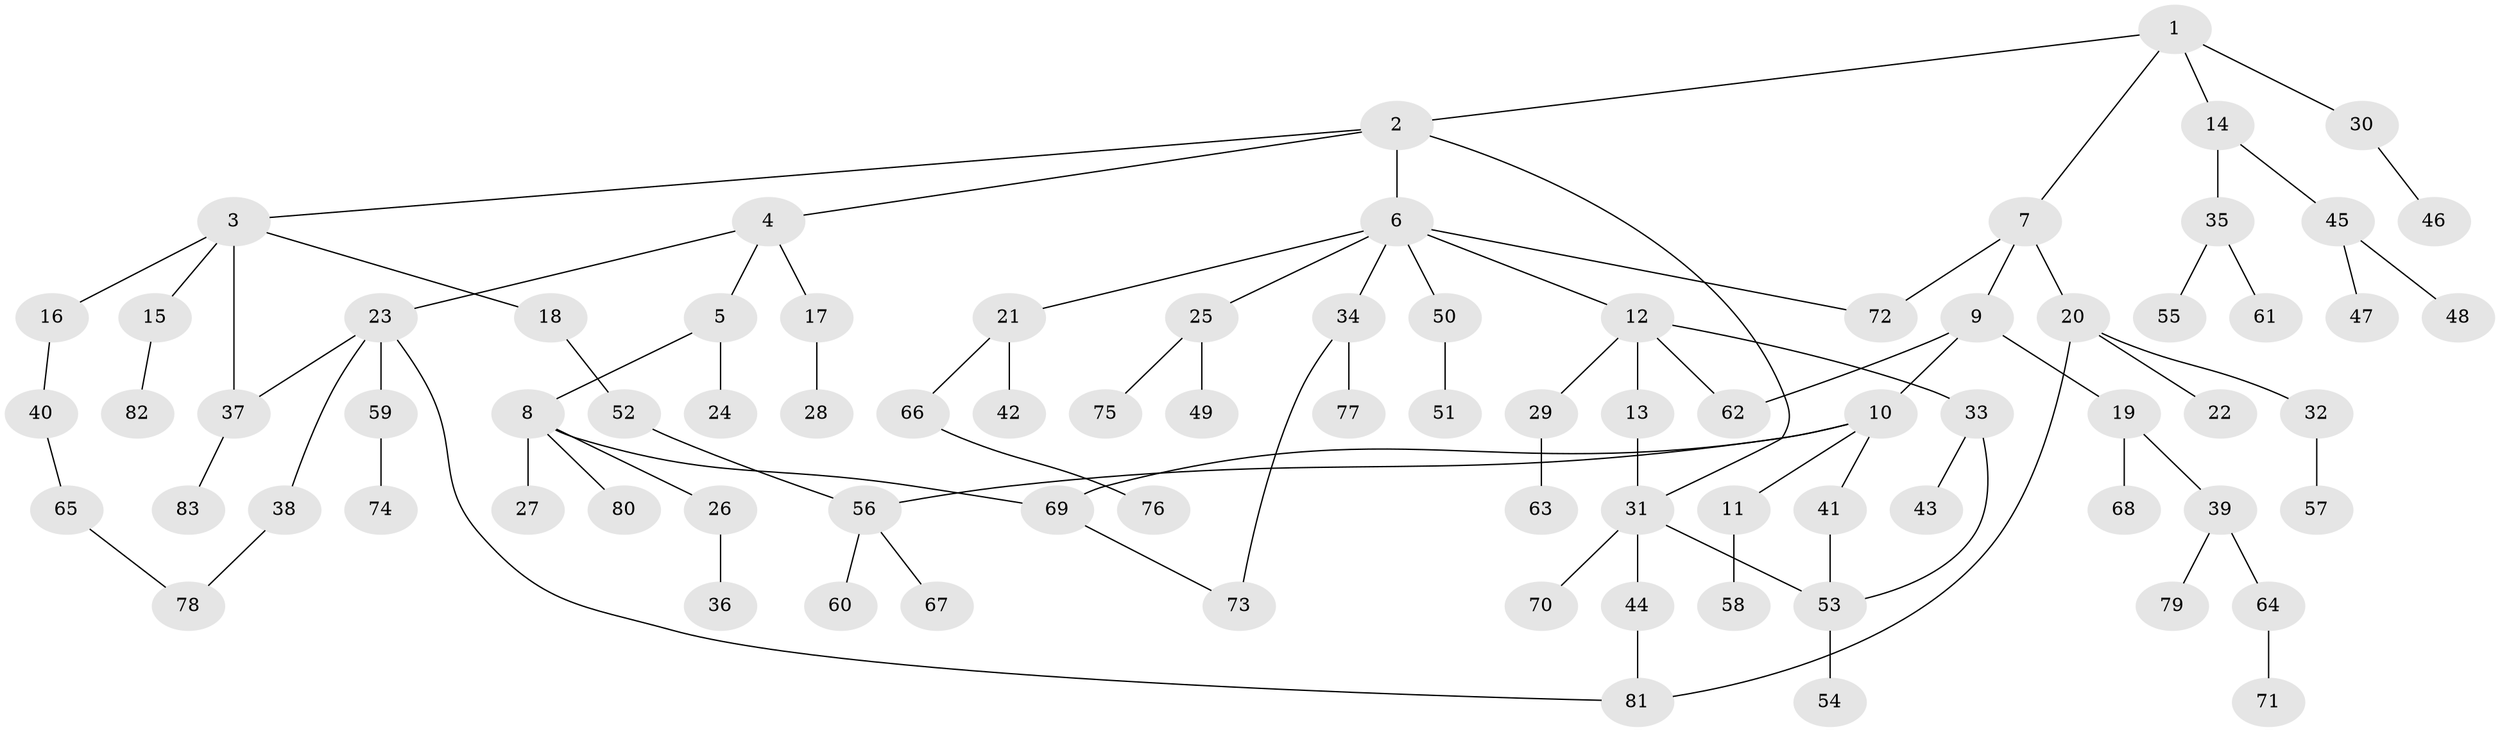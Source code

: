// Generated by graph-tools (version 1.1) at 2025/34/03/09/25 02:34:33]
// undirected, 83 vertices, 94 edges
graph export_dot {
graph [start="1"]
  node [color=gray90,style=filled];
  1;
  2;
  3;
  4;
  5;
  6;
  7;
  8;
  9;
  10;
  11;
  12;
  13;
  14;
  15;
  16;
  17;
  18;
  19;
  20;
  21;
  22;
  23;
  24;
  25;
  26;
  27;
  28;
  29;
  30;
  31;
  32;
  33;
  34;
  35;
  36;
  37;
  38;
  39;
  40;
  41;
  42;
  43;
  44;
  45;
  46;
  47;
  48;
  49;
  50;
  51;
  52;
  53;
  54;
  55;
  56;
  57;
  58;
  59;
  60;
  61;
  62;
  63;
  64;
  65;
  66;
  67;
  68;
  69;
  70;
  71;
  72;
  73;
  74;
  75;
  76;
  77;
  78;
  79;
  80;
  81;
  82;
  83;
  1 -- 2;
  1 -- 7;
  1 -- 14;
  1 -- 30;
  2 -- 3;
  2 -- 4;
  2 -- 6;
  2 -- 31;
  3 -- 15;
  3 -- 16;
  3 -- 18;
  3 -- 37;
  4 -- 5;
  4 -- 17;
  4 -- 23;
  5 -- 8;
  5 -- 24;
  6 -- 12;
  6 -- 21;
  6 -- 25;
  6 -- 34;
  6 -- 50;
  6 -- 72;
  7 -- 9;
  7 -- 20;
  7 -- 72;
  8 -- 26;
  8 -- 27;
  8 -- 80;
  8 -- 69;
  9 -- 10;
  9 -- 19;
  9 -- 62;
  10 -- 11;
  10 -- 41;
  10 -- 69;
  10 -- 56;
  11 -- 58;
  12 -- 13;
  12 -- 29;
  12 -- 33;
  12 -- 62;
  13 -- 31;
  14 -- 35;
  14 -- 45;
  15 -- 82;
  16 -- 40;
  17 -- 28;
  18 -- 52;
  19 -- 39;
  19 -- 68;
  20 -- 22;
  20 -- 32;
  20 -- 81;
  21 -- 42;
  21 -- 66;
  23 -- 38;
  23 -- 59;
  23 -- 81;
  23 -- 37;
  25 -- 49;
  25 -- 75;
  26 -- 36;
  29 -- 63;
  30 -- 46;
  31 -- 44;
  31 -- 53;
  31 -- 70;
  32 -- 57;
  33 -- 43;
  33 -- 53;
  34 -- 73;
  34 -- 77;
  35 -- 55;
  35 -- 61;
  37 -- 83;
  38 -- 78;
  39 -- 64;
  39 -- 79;
  40 -- 65;
  41 -- 53;
  44 -- 81;
  45 -- 47;
  45 -- 48;
  50 -- 51;
  52 -- 56;
  53 -- 54;
  56 -- 60;
  56 -- 67;
  59 -- 74;
  64 -- 71;
  65 -- 78;
  66 -- 76;
  69 -- 73;
}

